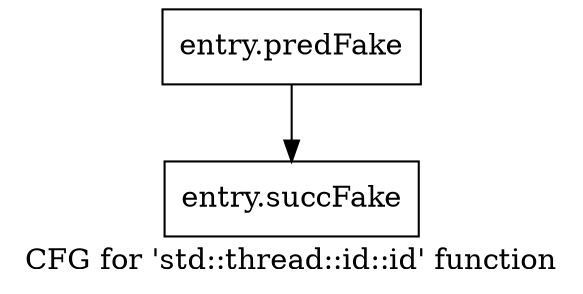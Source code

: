 digraph "CFG for 'std::thread::id::id' function" {
	label="CFG for 'std::thread::id::id' function";

	Node0x5795480 [shape=record,filename="",linenumber="",label="{entry.predFake}"];
	Node0x5795480 -> Node0x5796150[ callList="" memoryops="" filename="/tools/Xilinx/Vitis_HLS/2023.1/tps/lnx64/gcc-8.3.0/lib/gcc/x86_64-pc-linux-gnu/8.3.0/../../../../include/c++/8.3.0/thread" execusionnum="2"];
	Node0x5796150 [shape=record,filename="/tools/Xilinx/Vitis_HLS/2023.1/tps/lnx64/gcc-8.3.0/lib/gcc/x86_64-pc-linux-gnu/8.3.0/../../../../include/c++/8.3.0/thread",linenumber="82",label="{entry.succFake}"];
}
